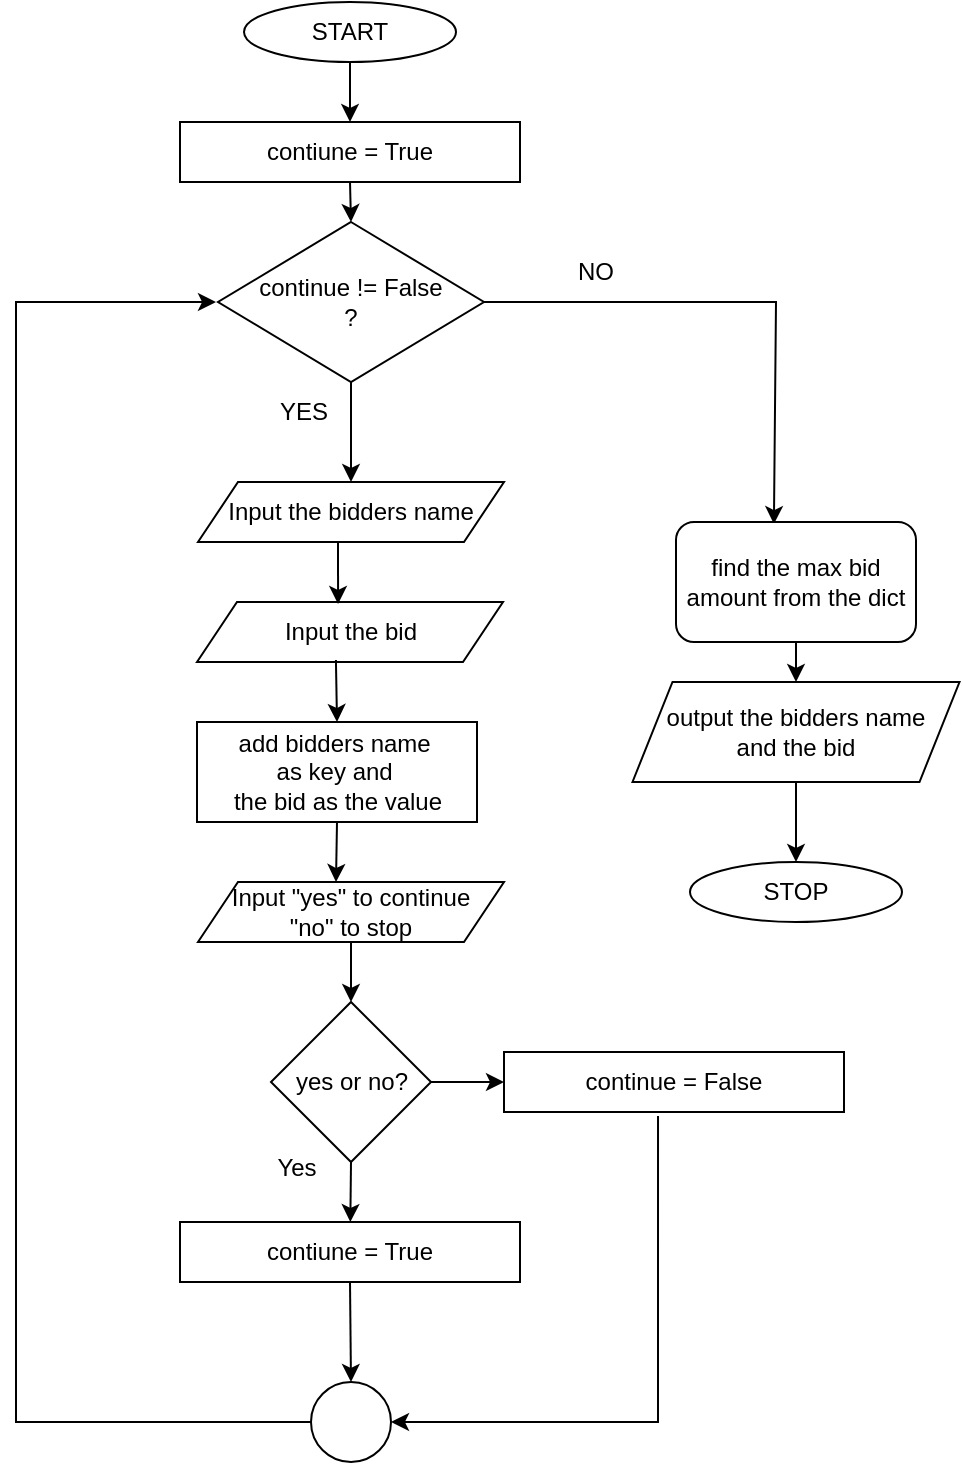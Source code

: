 <mxfile version="24.7.12">
  <diagram id="C5RBs43oDa-KdzZeNtuy" name="Page-1">
    <mxGraphModel dx="880" dy="550" grid="1" gridSize="10" guides="1" tooltips="1" connect="1" arrows="1" fold="1" page="1" pageScale="1" pageWidth="827" pageHeight="1169" math="0" shadow="0">
      <root>
        <mxCell id="WIyWlLk6GJQsqaUBKTNV-0" />
        <mxCell id="WIyWlLk6GJQsqaUBKTNV-1" parent="WIyWlLk6GJQsqaUBKTNV-0" />
        <mxCell id="YLuuDzwJQCkmbXKskwn9-1" value="START" style="ellipse;whiteSpace=wrap;html=1;" vertex="1" parent="WIyWlLk6GJQsqaUBKTNV-1">
          <mxGeometry x="294" y="20" width="106" height="30" as="geometry" />
        </mxCell>
        <mxCell id="YLuuDzwJQCkmbXKskwn9-4" value="" style="endArrow=classic;html=1;rounded=0;exitX=0.5;exitY=1;exitDx=0;exitDy=0;entryX=0.5;entryY=0;entryDx=0;entryDy=0;" edge="1" parent="WIyWlLk6GJQsqaUBKTNV-1" source="YLuuDzwJQCkmbXKskwn9-1">
          <mxGeometry width="50" height="50" relative="1" as="geometry">
            <mxPoint x="390" y="310" as="sourcePoint" />
            <mxPoint x="347" y="80" as="targetPoint" />
          </mxGeometry>
        </mxCell>
        <mxCell id="YLuuDzwJQCkmbXKskwn9-6" value="contiune = True" style="rounded=0;whiteSpace=wrap;html=1;" vertex="1" parent="WIyWlLk6GJQsqaUBKTNV-1">
          <mxGeometry x="262" y="80" width="170" height="30" as="geometry" />
        </mxCell>
        <mxCell id="YLuuDzwJQCkmbXKskwn9-8" value="continue != False&lt;div&gt;?&lt;/div&gt;" style="rhombus;whiteSpace=wrap;html=1;" vertex="1" parent="WIyWlLk6GJQsqaUBKTNV-1">
          <mxGeometry x="281" y="130" width="133" height="80" as="geometry" />
        </mxCell>
        <mxCell id="YLuuDzwJQCkmbXKskwn9-9" value="" style="endArrow=classic;html=1;rounded=0;exitX=0.5;exitY=1;exitDx=0;exitDy=0;entryX=0.5;entryY=0;entryDx=0;entryDy=0;" edge="1" parent="WIyWlLk6GJQsqaUBKTNV-1" source="YLuuDzwJQCkmbXKskwn9-6" target="YLuuDzwJQCkmbXKskwn9-8">
          <mxGeometry width="50" height="50" relative="1" as="geometry">
            <mxPoint x="390" y="310" as="sourcePoint" />
            <mxPoint x="440" y="260" as="targetPoint" />
          </mxGeometry>
        </mxCell>
        <mxCell id="YLuuDzwJQCkmbXKskwn9-10" value="" style="endArrow=classic;html=1;rounded=0;exitX=0.5;exitY=1;exitDx=0;exitDy=0;entryX=0.5;entryY=0;entryDx=0;entryDy=0;" edge="1" parent="WIyWlLk6GJQsqaUBKTNV-1" source="YLuuDzwJQCkmbXKskwn9-8" target="YLuuDzwJQCkmbXKskwn9-16">
          <mxGeometry width="50" height="50" relative="1" as="geometry">
            <mxPoint x="390" y="310" as="sourcePoint" />
            <mxPoint x="348" y="260" as="targetPoint" />
          </mxGeometry>
        </mxCell>
        <mxCell id="YLuuDzwJQCkmbXKskwn9-11" value="" style="endArrow=classic;html=1;rounded=0;exitX=1;exitY=0.5;exitDx=0;exitDy=0;entryX=0.408;entryY=0.017;entryDx=0;entryDy=0;entryPerimeter=0;" edge="1" parent="WIyWlLk6GJQsqaUBKTNV-1" source="YLuuDzwJQCkmbXKskwn9-8" target="YLuuDzwJQCkmbXKskwn9-37">
          <mxGeometry width="50" height="50" relative="1" as="geometry">
            <mxPoint x="358" y="220" as="sourcePoint" />
            <mxPoint x="560" y="280" as="targetPoint" />
            <Array as="points">
              <mxPoint x="560" y="170" />
            </Array>
          </mxGeometry>
        </mxCell>
        <mxCell id="YLuuDzwJQCkmbXKskwn9-12" value="YES" style="text;html=1;align=center;verticalAlign=middle;whiteSpace=wrap;rounded=0;" vertex="1" parent="WIyWlLk6GJQsqaUBKTNV-1">
          <mxGeometry x="294" y="210" width="60" height="30" as="geometry" />
        </mxCell>
        <mxCell id="YLuuDzwJQCkmbXKskwn9-13" value="NO" style="text;html=1;align=center;verticalAlign=middle;whiteSpace=wrap;rounded=0;" vertex="1" parent="WIyWlLk6GJQsqaUBKTNV-1">
          <mxGeometry x="440" y="140" width="60" height="30" as="geometry" />
        </mxCell>
        <mxCell id="YLuuDzwJQCkmbXKskwn9-14" value="STOP" style="ellipse;whiteSpace=wrap;html=1;" vertex="1" parent="WIyWlLk6GJQsqaUBKTNV-1">
          <mxGeometry x="517" y="450" width="106" height="30" as="geometry" />
        </mxCell>
        <mxCell id="YLuuDzwJQCkmbXKskwn9-16" value="Input the bidders name" style="shape=parallelogram;perimeter=parallelogramPerimeter;whiteSpace=wrap;html=1;fixedSize=1;" vertex="1" parent="WIyWlLk6GJQsqaUBKTNV-1">
          <mxGeometry x="271" y="260" width="153" height="30" as="geometry" />
        </mxCell>
        <mxCell id="YLuuDzwJQCkmbXKskwn9-17" value="Input the bid" style="shape=parallelogram;perimeter=parallelogramPerimeter;whiteSpace=wrap;html=1;fixedSize=1;" vertex="1" parent="WIyWlLk6GJQsqaUBKTNV-1">
          <mxGeometry x="270.5" y="320" width="153" height="30" as="geometry" />
        </mxCell>
        <mxCell id="YLuuDzwJQCkmbXKskwn9-18" value="" style="endArrow=classic;html=1;rounded=0;entryX=0.461;entryY=0.033;entryDx=0;entryDy=0;entryPerimeter=0;" edge="1" parent="WIyWlLk6GJQsqaUBKTNV-1" target="YLuuDzwJQCkmbXKskwn9-17">
          <mxGeometry width="50" height="50" relative="1" as="geometry">
            <mxPoint x="341" y="290" as="sourcePoint" />
            <mxPoint x="358" y="270" as="targetPoint" />
          </mxGeometry>
        </mxCell>
        <mxCell id="YLuuDzwJQCkmbXKskwn9-19" value="add bidders name&amp;nbsp;&lt;div&gt;as key and&amp;nbsp;&lt;/div&gt;&lt;div&gt;the bid as the value&lt;/div&gt;" style="rounded=0;whiteSpace=wrap;html=1;" vertex="1" parent="WIyWlLk6GJQsqaUBKTNV-1">
          <mxGeometry x="270.5" y="380" width="140" height="50" as="geometry" />
        </mxCell>
        <mxCell id="YLuuDzwJQCkmbXKskwn9-20" value="" style="endArrow=classic;html=1;rounded=0;exitX=0.454;exitY=0.967;exitDx=0;exitDy=0;entryX=0.5;entryY=0;entryDx=0;entryDy=0;exitPerimeter=0;" edge="1" parent="WIyWlLk6GJQsqaUBKTNV-1" source="YLuuDzwJQCkmbXKskwn9-17" target="YLuuDzwJQCkmbXKskwn9-19">
          <mxGeometry width="50" height="50" relative="1" as="geometry">
            <mxPoint x="358" y="220" as="sourcePoint" />
            <mxPoint x="358" y="270" as="targetPoint" />
          </mxGeometry>
        </mxCell>
        <mxCell id="YLuuDzwJQCkmbXKskwn9-21" value="Input &quot;yes&quot; to continue&lt;div&gt;&quot;no&quot; to stop&lt;/div&gt;" style="shape=parallelogram;perimeter=parallelogramPerimeter;whiteSpace=wrap;html=1;fixedSize=1;" vertex="1" parent="WIyWlLk6GJQsqaUBKTNV-1">
          <mxGeometry x="271" y="460" width="153" height="30" as="geometry" />
        </mxCell>
        <mxCell id="YLuuDzwJQCkmbXKskwn9-22" value="" style="endArrow=classic;html=1;rounded=0;exitX=0.5;exitY=1;exitDx=0;exitDy=0;" edge="1" parent="WIyWlLk6GJQsqaUBKTNV-1" source="YLuuDzwJQCkmbXKskwn9-19">
          <mxGeometry width="50" height="50" relative="1" as="geometry">
            <mxPoint x="350" y="359" as="sourcePoint" />
            <mxPoint x="340" y="460" as="targetPoint" />
          </mxGeometry>
        </mxCell>
        <mxCell id="YLuuDzwJQCkmbXKskwn9-23" value="yes or no?" style="rhombus;whiteSpace=wrap;html=1;" vertex="1" parent="WIyWlLk6GJQsqaUBKTNV-1">
          <mxGeometry x="307.5" y="520" width="80" height="80" as="geometry" />
        </mxCell>
        <mxCell id="YLuuDzwJQCkmbXKskwn9-25" value="" style="endArrow=classic;html=1;rounded=0;entryX=0.5;entryY=0;entryDx=0;entryDy=0;" edge="1" parent="WIyWlLk6GJQsqaUBKTNV-1" source="YLuuDzwJQCkmbXKskwn9-21" target="YLuuDzwJQCkmbXKskwn9-23">
          <mxGeometry width="50" height="50" relative="1" as="geometry">
            <mxPoint x="351" y="440" as="sourcePoint" />
            <mxPoint x="350" y="470" as="targetPoint" />
          </mxGeometry>
        </mxCell>
        <mxCell id="YLuuDzwJQCkmbXKskwn9-26" value="" style="endArrow=classic;html=1;rounded=0;exitX=0;exitY=0.5;exitDx=0;exitDy=0;" edge="1" parent="WIyWlLk6GJQsqaUBKTNV-1" source="YLuuDzwJQCkmbXKskwn9-32">
          <mxGeometry width="50" height="50" relative="1" as="geometry">
            <mxPoint x="190" y="680" as="sourcePoint" />
            <mxPoint x="280" y="170" as="targetPoint" />
            <Array as="points">
              <mxPoint x="180" y="730" />
              <mxPoint x="180" y="560" />
              <mxPoint x="180" y="170" />
            </Array>
          </mxGeometry>
        </mxCell>
        <mxCell id="YLuuDzwJQCkmbXKskwn9-27" value="" style="endArrow=classic;html=1;rounded=0;exitX=0.5;exitY=1;exitDx=0;exitDy=0;" edge="1" parent="WIyWlLk6GJQsqaUBKTNV-1" source="YLuuDzwJQCkmbXKskwn9-23" target="YLuuDzwJQCkmbXKskwn9-28">
          <mxGeometry width="50" height="50" relative="1" as="geometry">
            <mxPoint x="358" y="500" as="sourcePoint" />
            <mxPoint x="348" y="630" as="targetPoint" />
          </mxGeometry>
        </mxCell>
        <mxCell id="YLuuDzwJQCkmbXKskwn9-28" value="contiune = True" style="rounded=0;whiteSpace=wrap;html=1;" vertex="1" parent="WIyWlLk6GJQsqaUBKTNV-1">
          <mxGeometry x="262" y="630" width="170" height="30" as="geometry" />
        </mxCell>
        <mxCell id="YLuuDzwJQCkmbXKskwn9-29" value="Yes" style="text;html=1;align=center;verticalAlign=middle;resizable=0;points=[];autosize=1;strokeColor=none;fillColor=none;" vertex="1" parent="WIyWlLk6GJQsqaUBKTNV-1">
          <mxGeometry x="300" y="588" width="40" height="30" as="geometry" />
        </mxCell>
        <mxCell id="YLuuDzwJQCkmbXKskwn9-30" value="continue = False" style="rounded=0;whiteSpace=wrap;html=1;" vertex="1" parent="WIyWlLk6GJQsqaUBKTNV-1">
          <mxGeometry x="424" y="545" width="170" height="30" as="geometry" />
        </mxCell>
        <mxCell id="YLuuDzwJQCkmbXKskwn9-31" value="" style="endArrow=classic;html=1;rounded=0;exitX=1;exitY=0.5;exitDx=0;exitDy=0;entryX=0;entryY=0.5;entryDx=0;entryDy=0;" edge="1" parent="WIyWlLk6GJQsqaUBKTNV-1" source="YLuuDzwJQCkmbXKskwn9-23" target="YLuuDzwJQCkmbXKskwn9-30">
          <mxGeometry width="50" height="50" relative="1" as="geometry">
            <mxPoint x="358" y="610" as="sourcePoint" />
            <mxPoint x="357" y="640" as="targetPoint" />
          </mxGeometry>
        </mxCell>
        <mxCell id="YLuuDzwJQCkmbXKskwn9-32" value="" style="ellipse;whiteSpace=wrap;html=1;aspect=fixed;" vertex="1" parent="WIyWlLk6GJQsqaUBKTNV-1">
          <mxGeometry x="327.5" y="710" width="40" height="40" as="geometry" />
        </mxCell>
        <mxCell id="YLuuDzwJQCkmbXKskwn9-33" value="" style="endArrow=classic;html=1;rounded=0;exitX=0.5;exitY=1;exitDx=0;exitDy=0;entryX=0.5;entryY=0;entryDx=0;entryDy=0;" edge="1" parent="WIyWlLk6GJQsqaUBKTNV-1" source="YLuuDzwJQCkmbXKskwn9-28" target="YLuuDzwJQCkmbXKskwn9-32">
          <mxGeometry width="50" height="50" relative="1" as="geometry">
            <mxPoint x="358" y="610" as="sourcePoint" />
            <mxPoint x="357" y="640" as="targetPoint" />
          </mxGeometry>
        </mxCell>
        <mxCell id="YLuuDzwJQCkmbXKskwn9-34" value="" style="endArrow=classic;html=1;rounded=0;exitX=0.453;exitY=1.067;exitDx=0;exitDy=0;entryX=1;entryY=0.5;entryDx=0;entryDy=0;exitPerimeter=0;" edge="1" parent="WIyWlLk6GJQsqaUBKTNV-1" source="YLuuDzwJQCkmbXKskwn9-30" target="YLuuDzwJQCkmbXKskwn9-32">
          <mxGeometry width="50" height="50" relative="1" as="geometry">
            <mxPoint x="398" y="570" as="sourcePoint" />
            <mxPoint x="434" y="570" as="targetPoint" />
            <Array as="points">
              <mxPoint x="501" y="730" />
            </Array>
          </mxGeometry>
        </mxCell>
        <mxCell id="YLuuDzwJQCkmbXKskwn9-37" value="find the max bid amount from the dict" style="rounded=1;whiteSpace=wrap;html=1;" vertex="1" parent="WIyWlLk6GJQsqaUBKTNV-1">
          <mxGeometry x="510" y="280" width="120" height="60" as="geometry" />
        </mxCell>
        <mxCell id="YLuuDzwJQCkmbXKskwn9-38" value="output the bidders name&lt;div&gt;and the bid&lt;/div&gt;" style="shape=parallelogram;perimeter=parallelogramPerimeter;whiteSpace=wrap;html=1;fixedSize=1;" vertex="1" parent="WIyWlLk6GJQsqaUBKTNV-1">
          <mxGeometry x="488.25" y="360" width="163.5" height="50" as="geometry" />
        </mxCell>
        <mxCell id="YLuuDzwJQCkmbXKskwn9-39" value="" style="endArrow=classic;html=1;rounded=0;exitX=0.5;exitY=1;exitDx=0;exitDy=0;" edge="1" parent="WIyWlLk6GJQsqaUBKTNV-1" source="YLuuDzwJQCkmbXKskwn9-37" target="YLuuDzwJQCkmbXKskwn9-38">
          <mxGeometry width="50" height="50" relative="1" as="geometry">
            <mxPoint x="390" y="450" as="sourcePoint" />
            <mxPoint x="440" y="400" as="targetPoint" />
          </mxGeometry>
        </mxCell>
        <mxCell id="YLuuDzwJQCkmbXKskwn9-40" value="" style="endArrow=classic;html=1;rounded=0;exitX=0.5;exitY=1;exitDx=0;exitDy=0;entryX=0.5;entryY=0;entryDx=0;entryDy=0;" edge="1" parent="WIyWlLk6GJQsqaUBKTNV-1" source="YLuuDzwJQCkmbXKskwn9-38" target="YLuuDzwJQCkmbXKskwn9-14">
          <mxGeometry width="50" height="50" relative="1" as="geometry">
            <mxPoint x="580" y="350" as="sourcePoint" />
            <mxPoint x="580" y="370" as="targetPoint" />
          </mxGeometry>
        </mxCell>
      </root>
    </mxGraphModel>
  </diagram>
</mxfile>
